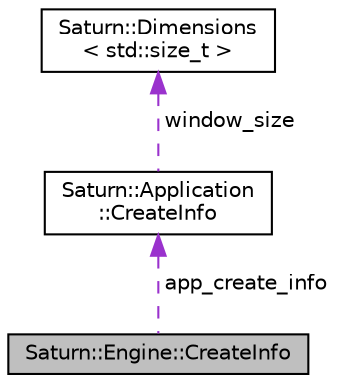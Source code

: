 digraph "Saturn::Engine::CreateInfo"
{
  edge [fontname="Helvetica",fontsize="10",labelfontname="Helvetica",labelfontsize="10"];
  node [fontname="Helvetica",fontsize="10",shape=record];
  Node1 [label="Saturn::Engine::CreateInfo",height=0.2,width=0.4,color="black", fillcolor="grey75", style="filled", fontcolor="black"];
  Node2 -> Node1 [dir="back",color="darkorchid3",fontsize="10",style="dashed",label=" app_create_info" ,fontname="Helvetica"];
  Node2 [label="Saturn::Application\l::CreateInfo",height=0.2,width=0.4,color="black", fillcolor="white", style="filled",URL="$struct_saturn_1_1_application_1_1_create_info.html"];
  Node3 -> Node2 [dir="back",color="darkorchid3",fontsize="10",style="dashed",label=" window_size" ,fontname="Helvetica"];
  Node3 [label="Saturn::Dimensions\l\< std::size_t \>",height=0.2,width=0.4,color="black", fillcolor="white", style="filled",URL="$struct_saturn_1_1_dimensions.html"];
}
